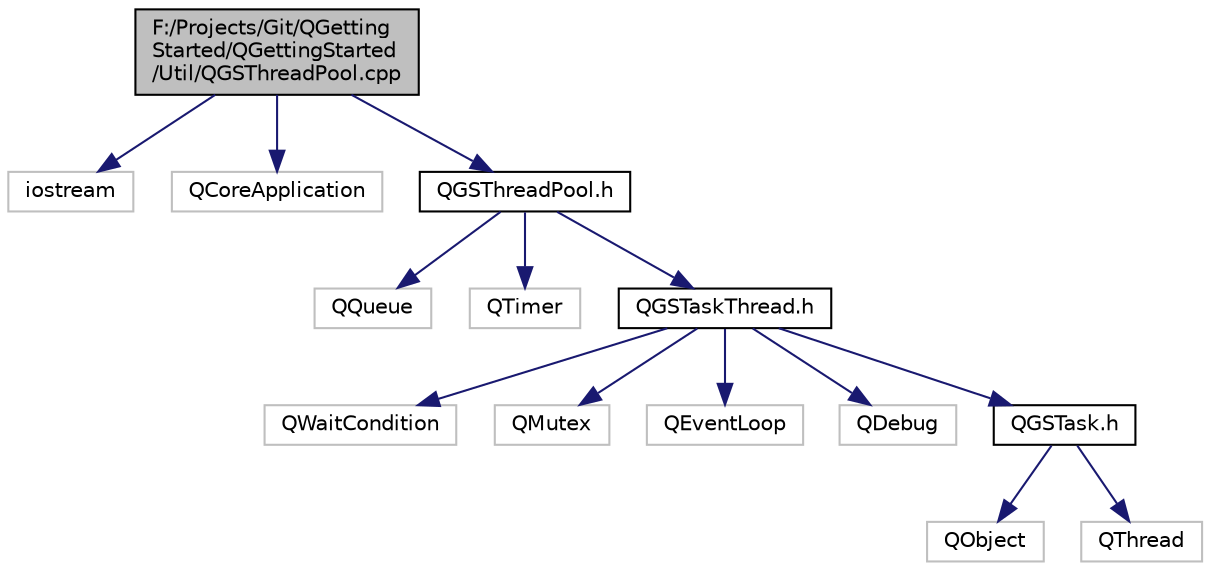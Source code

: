 digraph "F:/Projects/Git/QGettingStarted/QGettingStarted/Util/QGSThreadPool.cpp"
{
  edge [fontname="Helvetica",fontsize="10",labelfontname="Helvetica",labelfontsize="10"];
  node [fontname="Helvetica",fontsize="10",shape=record];
  Node0 [label="F:/Projects/Git/QGetting\lStarted/QGettingStarted\l/Util/QGSThreadPool.cpp",height=0.2,width=0.4,color="black", fillcolor="grey75", style="filled", fontcolor="black"];
  Node0 -> Node1 [color="midnightblue",fontsize="10",style="solid"];
  Node1 [label="iostream",height=0.2,width=0.4,color="grey75", fillcolor="white", style="filled"];
  Node0 -> Node2 [color="midnightblue",fontsize="10",style="solid"];
  Node2 [label="QCoreApplication",height=0.2,width=0.4,color="grey75", fillcolor="white", style="filled"];
  Node0 -> Node3 [color="midnightblue",fontsize="10",style="solid"];
  Node3 [label="QGSThreadPool.h",height=0.2,width=0.4,color="black", fillcolor="white", style="filled",URL="$_q_g_s_thread_pool_8h.html"];
  Node3 -> Node4 [color="midnightblue",fontsize="10",style="solid"];
  Node4 [label="QQueue",height=0.2,width=0.4,color="grey75", fillcolor="white", style="filled"];
  Node3 -> Node5 [color="midnightblue",fontsize="10",style="solid"];
  Node5 [label="QTimer",height=0.2,width=0.4,color="grey75", fillcolor="white", style="filled"];
  Node3 -> Node6 [color="midnightblue",fontsize="10",style="solid"];
  Node6 [label="QGSTaskThread.h",height=0.2,width=0.4,color="black", fillcolor="white", style="filled",URL="$_q_g_s_task_thread_8h.html"];
  Node6 -> Node7 [color="midnightblue",fontsize="10",style="solid"];
  Node7 [label="QWaitCondition",height=0.2,width=0.4,color="grey75", fillcolor="white", style="filled"];
  Node6 -> Node8 [color="midnightblue",fontsize="10",style="solid"];
  Node8 [label="QMutex",height=0.2,width=0.4,color="grey75", fillcolor="white", style="filled"];
  Node6 -> Node9 [color="midnightblue",fontsize="10",style="solid"];
  Node9 [label="QEventLoop",height=0.2,width=0.4,color="grey75", fillcolor="white", style="filled"];
  Node6 -> Node10 [color="midnightblue",fontsize="10",style="solid"];
  Node10 [label="QDebug",height=0.2,width=0.4,color="grey75", fillcolor="white", style="filled"];
  Node6 -> Node11 [color="midnightblue",fontsize="10",style="solid"];
  Node11 [label="QGSTask.h",height=0.2,width=0.4,color="black", fillcolor="white", style="filled",URL="$_q_g_s_task_8h.html"];
  Node11 -> Node12 [color="midnightblue",fontsize="10",style="solid"];
  Node12 [label="QObject",height=0.2,width=0.4,color="grey75", fillcolor="white", style="filled"];
  Node11 -> Node13 [color="midnightblue",fontsize="10",style="solid"];
  Node13 [label="QThread",height=0.2,width=0.4,color="grey75", fillcolor="white", style="filled"];
}
